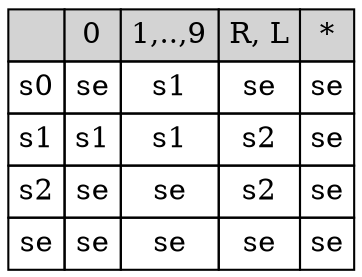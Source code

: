 // dot -Tpdf delta.dot -o delta.pdf  &&   dot -Tpng delta.dot -o delta.png

digraph delta {
    Delta [shape=none, margin=0, label=<
        <table border="0" cellborder="1" cellspacing="0" cellpadding="4">
            <tr>
                <td bgcolor="lightgrey">&nbsp;</td>
                <td bgcolor="lightgrey">0</td>
                <td bgcolor="lightgrey">1,..,9</td>
                <td bgcolor="lightgrey">R, L</td>
                <td bgcolor="lightgrey">*</td>
            </tr><tr>
                <td>s0</td>
                <td>se</td>
                <td>s1</td>
                <td>se</td>
                <td>se</td>
            </tr><tr>
                <td>s1</td>
                <td>s1</td>
                <td>s1</td>
                <td>s2</td>
                <td>se</td>
            </tr><tr>
                <td>s2</td>
                <td>se</td>
                <td>se</td>
                <td>s2</td>
                <td>se</td>
            </tr><tr>
                <td>se</td>
                <td>se</td>
                <td>se</td>
                <td>se</td>
                <td>se</td>
            </tr>
        </table>>];
}

